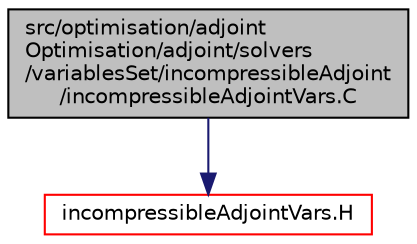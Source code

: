 digraph "src/optimisation/adjointOptimisation/adjoint/solvers/variablesSet/incompressibleAdjoint/incompressibleAdjointVars.C"
{
  bgcolor="transparent";
  edge [fontname="Helvetica",fontsize="10",labelfontname="Helvetica",labelfontsize="10"];
  node [fontname="Helvetica",fontsize="10",shape=record];
  Node1 [label="src/optimisation/adjoint\lOptimisation/adjoint/solvers\l/variablesSet/incompressibleAdjoint\l/incompressibleAdjointVars.C",height=0.2,width=0.4,color="black", fillcolor="grey75", style="filled" fontcolor="black"];
  Node1 -> Node2 [color="midnightblue",fontsize="10",style="solid",fontname="Helvetica"];
  Node2 [label="incompressibleAdjointVars.H",height=0.2,width=0.4,color="red",URL="$incompressibleAdjointVars_8H.html"];
}
